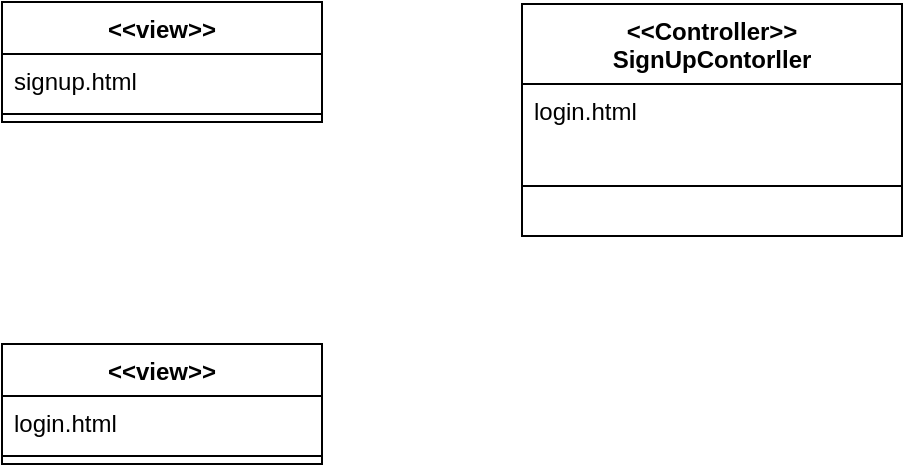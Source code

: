 <mxfile version="15.4.0" type="device"><diagram name="雛形" id="6133507b-19e7-1e82-6fc7-422aa6c4b21f"><mxGraphModel dx="495" dy="688" grid="1" gridSize="10" guides="1" tooltips="1" connect="1" arrows="1" fold="1" page="1" pageScale="1" pageWidth="1100" pageHeight="850" background="none" math="0" shadow="0"><root><mxCell id="0"/><mxCell id="1" parent="0"/><mxCell id="9mTWp358IMieX2XPJgmu-1" value="&lt;&lt;view&gt;&gt;" style="swimlane;fontStyle=1;align=center;verticalAlign=top;childLayout=stackLayout;horizontal=1;startSize=26;horizontalStack=0;resizeParent=1;resizeParentMax=0;resizeLast=0;collapsible=1;marginBottom=0;" vertex="1" parent="1"><mxGeometry x="50" y="339" width="160" height="60" as="geometry"/></mxCell><mxCell id="9mTWp358IMieX2XPJgmu-2" value="signup.html" style="text;strokeColor=none;fillColor=none;align=left;verticalAlign=top;spacingLeft=4;spacingRight=4;overflow=hidden;rotatable=0;points=[[0,0.5],[1,0.5]];portConstraint=eastwest;" vertex="1" parent="9mTWp358IMieX2XPJgmu-1"><mxGeometry y="26" width="160" height="26" as="geometry"/></mxCell><mxCell id="9mTWp358IMieX2XPJgmu-3" value="" style="line;strokeWidth=1;fillColor=none;align=left;verticalAlign=middle;spacingTop=-1;spacingLeft=3;spacingRight=3;rotatable=0;labelPosition=right;points=[];portConstraint=eastwest;" vertex="1" parent="9mTWp358IMieX2XPJgmu-1"><mxGeometry y="52" width="160" height="8" as="geometry"/></mxCell><mxCell id="9mTWp358IMieX2XPJgmu-5" value="&lt;&lt;view&gt;&gt;" style="swimlane;fontStyle=1;align=center;verticalAlign=top;childLayout=stackLayout;horizontal=1;startSize=26;horizontalStack=0;resizeParent=1;resizeParentMax=0;resizeLast=0;collapsible=1;marginBottom=0;" vertex="1" parent="1"><mxGeometry x="50" y="510" width="160" height="60" as="geometry"/></mxCell><mxCell id="9mTWp358IMieX2XPJgmu-6" value="login.html" style="text;strokeColor=none;fillColor=none;align=left;verticalAlign=top;spacingLeft=4;spacingRight=4;overflow=hidden;rotatable=0;points=[[0,0.5],[1,0.5]];portConstraint=eastwest;" vertex="1" parent="9mTWp358IMieX2XPJgmu-5"><mxGeometry y="26" width="160" height="26" as="geometry"/></mxCell><mxCell id="9mTWp358IMieX2XPJgmu-7" value="" style="line;strokeWidth=1;fillColor=none;align=left;verticalAlign=middle;spacingTop=-1;spacingLeft=3;spacingRight=3;rotatable=0;labelPosition=right;points=[];portConstraint=eastwest;" vertex="1" parent="9mTWp358IMieX2XPJgmu-5"><mxGeometry y="52" width="160" height="8" as="geometry"/></mxCell><mxCell id="9mTWp358IMieX2XPJgmu-8" value="&lt;&lt;Controller&gt;&gt;&#10;SignUpContorller" style="swimlane;fontStyle=1;align=center;verticalAlign=top;childLayout=stackLayout;horizontal=1;startSize=40;horizontalStack=0;resizeParent=1;resizeParentMax=0;resizeLast=0;collapsible=1;marginBottom=0;" vertex="1" parent="1"><mxGeometry x="310" y="340" width="190" height="116" as="geometry"/></mxCell><mxCell id="9mTWp358IMieX2XPJgmu-9" value="login.html" style="text;strokeColor=none;fillColor=none;align=left;verticalAlign=top;spacingLeft=4;spacingRight=4;overflow=hidden;rotatable=0;points=[[0,0.5],[1,0.5]];portConstraint=eastwest;" vertex="1" parent="9mTWp358IMieX2XPJgmu-8"><mxGeometry y="40" width="190" height="26" as="geometry"/></mxCell><mxCell id="9mTWp358IMieX2XPJgmu-10" value="" style="line;strokeWidth=1;fillColor=none;align=left;verticalAlign=middle;spacingTop=-1;spacingLeft=3;spacingRight=3;rotatable=0;labelPosition=right;points=[];portConstraint=eastwest;" vertex="1" parent="9mTWp358IMieX2XPJgmu-8"><mxGeometry y="66" width="190" height="50" as="geometry"/></mxCell></root></mxGraphModel></diagram></mxfile>